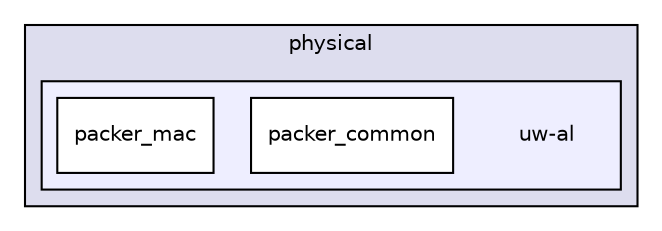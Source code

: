 digraph "uw-al" {
  compound=true
  node [ fontsize="10", fontname="Helvetica"];
  edge [ labelfontsize="10", labelfontname="Helvetica"];
  subgraph clusterdir_72e4c916a7f28a58468fd1f36d6e4463 {
    graph [ bgcolor="#ddddee", pencolor="black", label="physical" fontname="Helvetica", fontsize="10", URL="dir_72e4c916a7f28a58468fd1f36d6e4463.html"]
  subgraph clusterdir_22f4f8ff8791849c68712423f6f475cc {
    graph [ bgcolor="#eeeeff", pencolor="black", label="" URL="dir_22f4f8ff8791849c68712423f6f475cc.html"];
    dir_22f4f8ff8791849c68712423f6f475cc [shape=plaintext label="uw-al"];
  dir_98e91c4bc227d738fb029ad3b2adb1b4 [shape=box label="packer_common" fillcolor="white" style="filled" URL="dir_98e91c4bc227d738fb029ad3b2adb1b4.html"];
  dir_840e75fe73b83e845e7a6bd63a524766 [shape=box label="packer_mac" fillcolor="white" style="filled" URL="dir_840e75fe73b83e845e7a6bd63a524766.html"];
  }
  }
}
